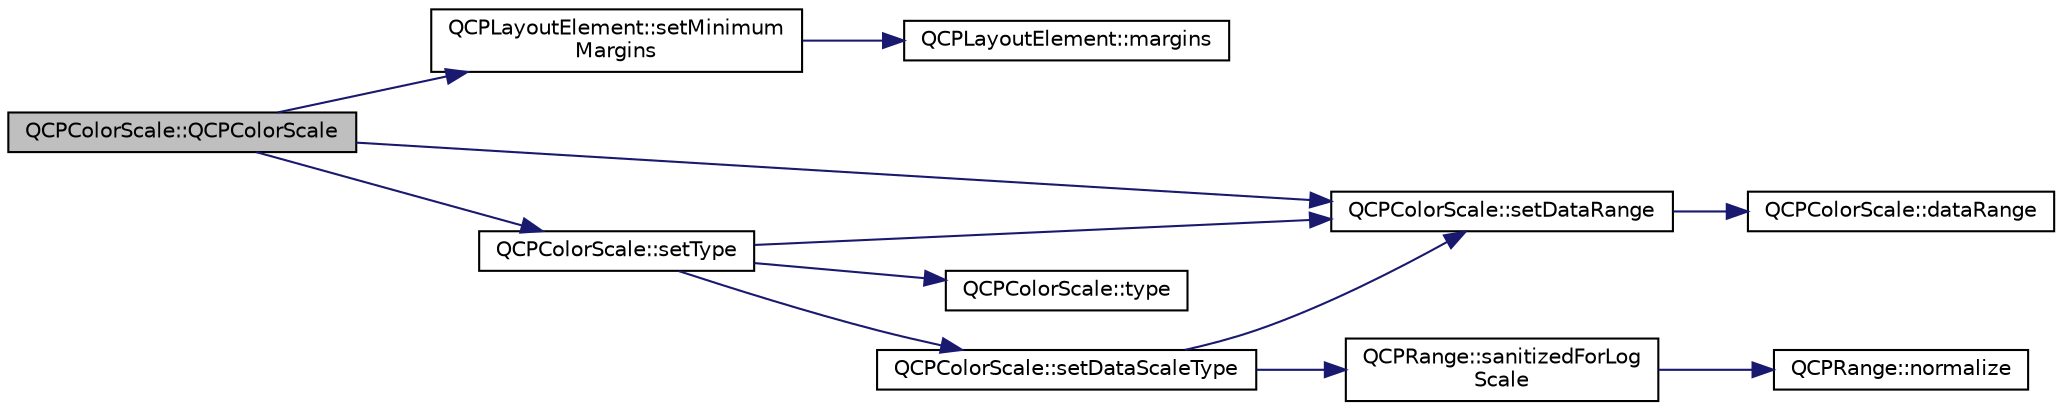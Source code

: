 digraph "QCPColorScale::QCPColorScale"
{
  edge [fontname="Helvetica",fontsize="10",labelfontname="Helvetica",labelfontsize="10"];
  node [fontname="Helvetica",fontsize="10",shape=record];
  rankdir="LR";
  Node0 [label="QCPColorScale::QCPColorScale",height=0.2,width=0.4,color="black", fillcolor="grey75", style="filled", fontcolor="black"];
  Node0 -> Node1 [color="midnightblue",fontsize="10",style="solid",fontname="Helvetica"];
  Node1 [label="QCPLayoutElement::setMinimum\lMargins",height=0.2,width=0.4,color="black", fillcolor="white", style="filled",URL="$class_q_c_p_layout_element.html#a0a8a17abc16b7923159fcc7608f94673"];
  Node1 -> Node2 [color="midnightblue",fontsize="10",style="solid",fontname="Helvetica"];
  Node2 [label="QCPLayoutElement::margins",height=0.2,width=0.4,color="black", fillcolor="white", style="filled",URL="$class_q_c_p_layout_element.html#af4ac9450aa2d60863bf3a8ea0c940c9d"];
  Node0 -> Node3 [color="midnightblue",fontsize="10",style="solid",fontname="Helvetica"];
  Node3 [label="QCPColorScale::setType",height=0.2,width=0.4,color="black", fillcolor="white", style="filled",URL="$class_q_c_p_color_scale.html#a1bf9bdb291927c422dd66b404b206f1f"];
  Node3 -> Node4 [color="midnightblue",fontsize="10",style="solid",fontname="Helvetica"];
  Node4 [label="QCPColorScale::type",height=0.2,width=0.4,color="black", fillcolor="white", style="filled",URL="$class_q_c_p_color_scale.html#a85d7e286fbfc0c04c4b480aff3cb66fb"];
  Node3 -> Node5 [color="midnightblue",fontsize="10",style="solid",fontname="Helvetica"];
  Node5 [label="QCPColorScale::setDataRange",height=0.2,width=0.4,color="black", fillcolor="white", style="filled",URL="$class_q_c_p_color_scale.html#abe88633003a26d1e756aa74984587fef"];
  Node5 -> Node6 [color="midnightblue",fontsize="10",style="solid",fontname="Helvetica"];
  Node6 [label="QCPColorScale::dataRange",height=0.2,width=0.4,color="black", fillcolor="white", style="filled",URL="$class_q_c_p_color_scale.html#a51f5756f99867bd91e570eddefeb1ef4"];
  Node3 -> Node7 [color="midnightblue",fontsize="10",style="solid",fontname="Helvetica"];
  Node7 [label="QCPColorScale::setDataScaleType",height=0.2,width=0.4,color="black", fillcolor="white", style="filled",URL="$class_q_c_p_color_scale.html#aeb6107d67dd7325145b2498abae67fc3"];
  Node7 -> Node5 [color="midnightblue",fontsize="10",style="solid",fontname="Helvetica"];
  Node7 -> Node8 [color="midnightblue",fontsize="10",style="solid",fontname="Helvetica"];
  Node8 [label="QCPRange::sanitizedForLog\lScale",height=0.2,width=0.4,color="black", fillcolor="white", style="filled",URL="$class_q_c_p_range.html#a3d66288d66e1d6df3636075eb42502ee"];
  Node8 -> Node9 [color="midnightblue",fontsize="10",style="solid",fontname="Helvetica"];
  Node9 [label="QCPRange::normalize",height=0.2,width=0.4,color="black", fillcolor="white", style="filled",URL="$class_q_c_p_range.html#af914a7740269b0604d0827c634a878a9"];
  Node0 -> Node5 [color="midnightblue",fontsize="10",style="solid",fontname="Helvetica"];
}
